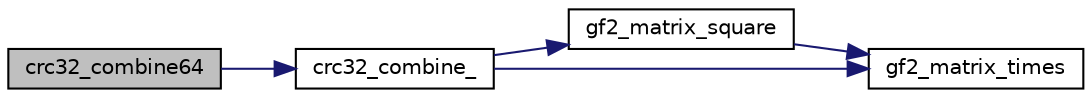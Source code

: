 digraph G
{
  edge [fontname="Helvetica",fontsize="10",labelfontname="Helvetica",labelfontsize="10"];
  node [fontname="Helvetica",fontsize="10",shape=record];
  rankdir="LR";
  Node1 [label="crc32_combine64",height=0.2,width=0.4,color="black", fillcolor="grey75", style="filled" fontcolor="black"];
  Node1 -> Node2 [color="midnightblue",fontsize="10",style="solid",fontname="Helvetica"];
  Node2 [label="crc32_combine_",height=0.2,width=0.4,color="black", fillcolor="white", style="filled",URL="$zlib_2crc32_8c.html#a36a8eb95bf402949b5a68f7157df7ca2"];
  Node2 -> Node3 [color="midnightblue",fontsize="10",style="solid",fontname="Helvetica"];
  Node3 [label="gf2_matrix_square",height=0.2,width=0.4,color="black", fillcolor="white", style="filled",URL="$zlib_2crc32_8c.html#a797362ba54180ad549b381abfcde80c3"];
  Node3 -> Node4 [color="midnightblue",fontsize="10",style="solid",fontname="Helvetica"];
  Node4 [label="gf2_matrix_times",height=0.2,width=0.4,color="black", fillcolor="white", style="filled",URL="$zlib_2crc32_8c.html#a388bdea9cd672b42ff9d424c3357a71c"];
  Node2 -> Node4 [color="midnightblue",fontsize="10",style="solid",fontname="Helvetica"];
}
